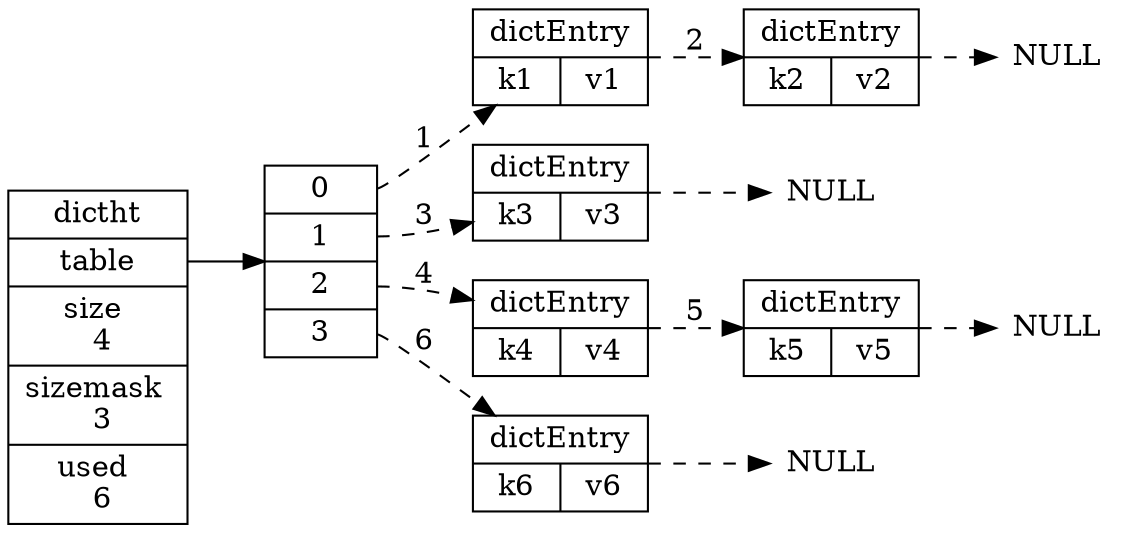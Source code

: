 digraph {

    rankdir = LR;

    //

    node [shape = record];

    dictht0 [label = " <head> dictht | <table> table | <size> size \n 4 | <sizemask> sizemask \n 3 | <used> used \n 6"];

    table0 [label = "<0> 0 | <1> 1 | <2> 2 | <3> 3"];

    kv0 [label = "dictEntry | { k1 | v1 }"];
    kv1 [label = "dictEntry | { k2 | v2 }"];
    kv2 [label = "dictEntry | { k3 | v3 }"];
    kv3 [label = "dictEntry | { k4 | v4 }"];
    kv4 [label = "dictEntry | { k5 | v5 }"];
    kv5 [label = "dictEntry | { k6 | v6 }"];

    //

    node [shape = plaintext, label = "NULL"];

    null0;
    null1;
    null2;
    null3;

    //

    dictht0:table -> table0;

    edge [style = dashed];

    table0:0 -> kv0 [label = "1"];
    kv0 -> kv1 [label = "2"];
    kv1 -> null0;

    table0:1 -> kv2 [label = "3"];
    kv2 -> null1;

    table0:2 -> kv3 [label = "4"];
    kv3 -> kv4 [label = "5"];
    kv4 -> null2;

    table0:3 -> kv5 [label = "6"];
    kv5 -> null3;
}
